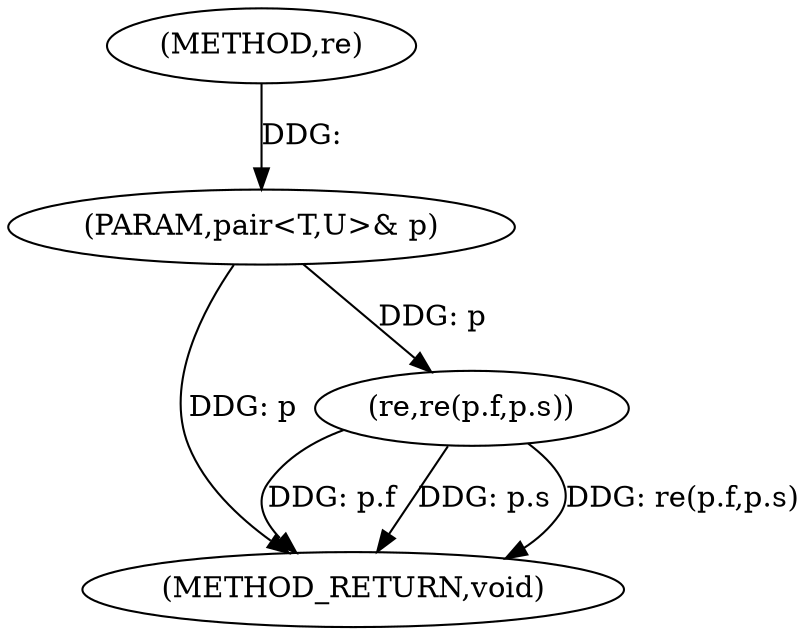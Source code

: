 digraph "re" {  
"1000433" [label = "(METHOD,re)" ]
"1000443" [label = "(METHOD_RETURN,void)" ]
"1000434" [label = "(PARAM,pair<T,U>& p)" ]
"1000436" [label = "(re,re(p.f,p.s))" ]
  "1000434" -> "1000443"  [ label = "DDG: p"] 
  "1000436" -> "1000443"  [ label = "DDG: p.f"] 
  "1000436" -> "1000443"  [ label = "DDG: p.s"] 
  "1000436" -> "1000443"  [ label = "DDG: re(p.f,p.s)"] 
  "1000433" -> "1000434"  [ label = "DDG: "] 
  "1000434" -> "1000436"  [ label = "DDG: p"] 
}
